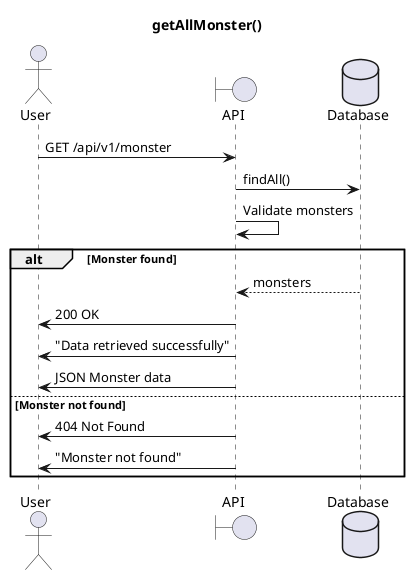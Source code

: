 @startuml
title getAllMonster()

actor User as u
boundary API as a
database Database as d

u->a : GET /api/v1/monster
a->d: findAll()
a->a : Validate monsters

alt Monster found
    d-->a : monsters
    a->u : 200 OK
    a->u : "Data retrieved successfully"
    a->u : JSON Monster data
else Monster not found
    a->u : 404 Not Found
    a->u : "Monster not found"
end

@enduml
